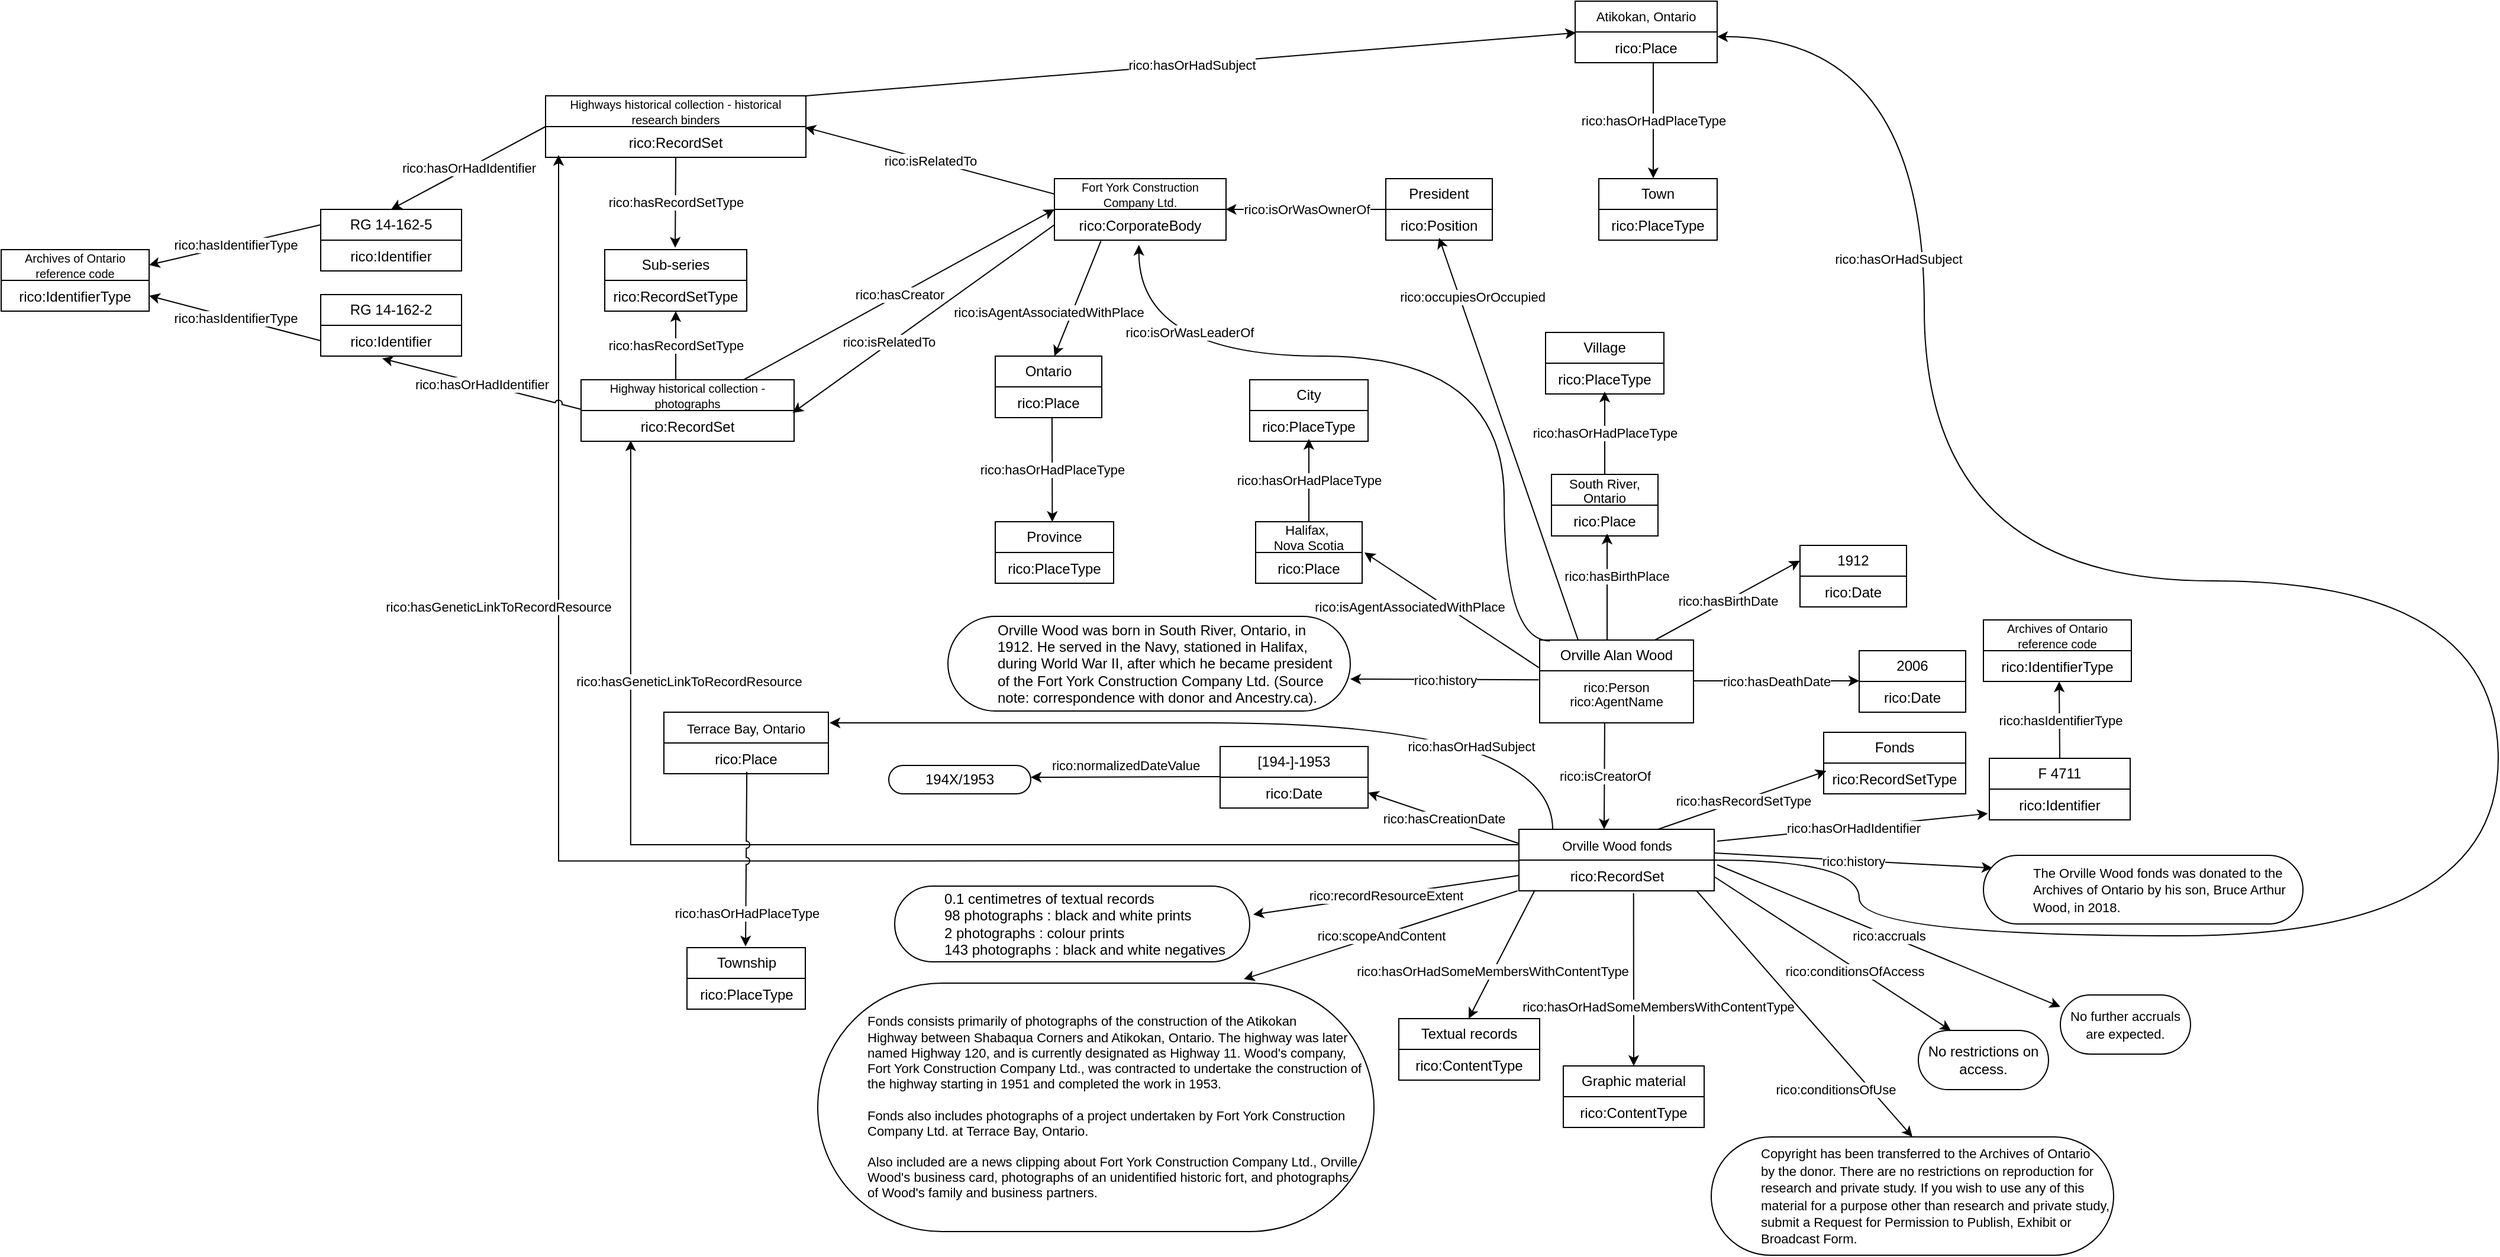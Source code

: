 <mxfile version="24.2.8" type="device">
  <diagram name="Page-1" id="ekLhOst7XUkdZU_Myle8">
    <mxGraphModel dx="2494" dy="1538" grid="1" gridSize="10" guides="1" tooltips="1" connect="1" arrows="1" fold="1" page="1" pageScale="1" pageWidth="850" pageHeight="1100" background="#FFFFFF" math="0" shadow="0">
      <root>
        <mxCell id="0" />
        <mxCell id="1" parent="0" />
        <mxCell id="3LwroSje2Ng83wTQE8dh-1" value="Orville Alan Wood" style="swimlane;fontStyle=0;childLayout=stackLayout;horizontal=1;startSize=26;fillColor=none;horizontalStack=0;resizeParent=1;resizeParentMax=0;resizeLast=0;collapsible=1;marginBottom=0;whiteSpace=wrap;html=1;" parent="1" vertex="1">
          <mxGeometry x="190" y="310" width="130" height="70" as="geometry" />
        </mxCell>
        <mxCell id="3LwroSje2Ng83wTQE8dh-2" value="&lt;font style=&quot;font-size: 11px;&quot;&gt;rico:Person&lt;/font&gt;&lt;div style=&quot;font-size: 11px; line-height: 100%;&quot;&gt;&lt;font style=&quot;font-size: 11px;&quot;&gt;rico:AgentName&lt;/font&gt;&lt;/div&gt;" style="text;strokeColor=none;fillColor=none;align=center;verticalAlign=top;spacingLeft=4;spacingRight=4;overflow=hidden;rotatable=0;points=[[0,0.5],[1,0.5]];portConstraint=eastwest;whiteSpace=wrap;html=1;" parent="3LwroSje2Ng83wTQE8dh-1" vertex="1">
          <mxGeometry y="26" width="130" height="44" as="geometry" />
        </mxCell>
        <mxCell id="8qowTDT7rcuFTGcXUesK-1" value="1912" style="swimlane;fontStyle=0;childLayout=stackLayout;horizontal=1;startSize=26;fillColor=none;horizontalStack=0;resizeParent=1;resizeParentMax=0;resizeLast=0;collapsible=1;marginBottom=0;whiteSpace=wrap;html=1;" parent="1" vertex="1">
          <mxGeometry x="410" y="230" width="90" height="52" as="geometry" />
        </mxCell>
        <mxCell id="8qowTDT7rcuFTGcXUesK-2" value="rico:Date" style="text;strokeColor=none;fillColor=none;align=center;verticalAlign=top;spacingLeft=4;spacingRight=4;overflow=hidden;rotatable=0;points=[[0,0.5],[1,0.5]];portConstraint=eastwest;whiteSpace=wrap;html=1;" parent="8qowTDT7rcuFTGcXUesK-1" vertex="1">
          <mxGeometry y="26" width="90" height="26" as="geometry" />
        </mxCell>
        <mxCell id="8qowTDT7rcuFTGcXUesK-3" value="" style="endArrow=classic;html=1;rounded=0;exitX=0.75;exitY=0;exitDx=0;exitDy=0;entryX=0;entryY=0.25;entryDx=0;entryDy=0;" parent="1" source="3LwroSje2Ng83wTQE8dh-1" target="8qowTDT7rcuFTGcXUesK-1" edge="1">
          <mxGeometry relative="1" as="geometry">
            <mxPoint x="270" y="280.0" as="sourcePoint" />
            <mxPoint x="400" y="280" as="targetPoint" />
          </mxGeometry>
        </mxCell>
        <mxCell id="8qowTDT7rcuFTGcXUesK-4" value="rico:hasBirthDate" style="edgeLabel;resizable=0;html=1;;align=center;verticalAlign=middle;" parent="8qowTDT7rcuFTGcXUesK-3" connectable="0" vertex="1">
          <mxGeometry relative="1" as="geometry" />
        </mxCell>
        <mxCell id="8qowTDT7rcuFTGcXUesK-8" value="2006" style="swimlane;fontStyle=0;childLayout=stackLayout;horizontal=1;startSize=26;fillColor=none;horizontalStack=0;resizeParent=1;resizeParentMax=0;resizeLast=0;collapsible=1;marginBottom=0;whiteSpace=wrap;html=1;" parent="1" vertex="1">
          <mxGeometry x="460" y="319" width="90" height="52" as="geometry" />
        </mxCell>
        <mxCell id="8qowTDT7rcuFTGcXUesK-9" value="rico:Date" style="text;strokeColor=none;fillColor=none;align=center;verticalAlign=top;spacingLeft=4;spacingRight=4;overflow=hidden;rotatable=0;points=[[0,0.5],[1,0.5]];portConstraint=eastwest;whiteSpace=wrap;html=1;" parent="8qowTDT7rcuFTGcXUesK-8" vertex="1">
          <mxGeometry y="26" width="90" height="26" as="geometry" />
        </mxCell>
        <mxCell id="8qowTDT7rcuFTGcXUesK-10" value="" style="endArrow=classic;html=1;rounded=0;" parent="1" edge="1">
          <mxGeometry relative="1" as="geometry">
            <mxPoint x="320" y="344.5" as="sourcePoint" />
            <mxPoint x="460" y="344.5" as="targetPoint" />
          </mxGeometry>
        </mxCell>
        <mxCell id="8qowTDT7rcuFTGcXUesK-11" value="rico:hasDeathDate" style="edgeLabel;resizable=0;html=1;;align=center;verticalAlign=middle;" parent="8qowTDT7rcuFTGcXUesK-10" connectable="0" vertex="1">
          <mxGeometry relative="1" as="geometry" />
        </mxCell>
        <mxCell id="8qowTDT7rcuFTGcXUesK-15" value="" style="endArrow=classic;html=1;rounded=0;" parent="1" edge="1">
          <mxGeometry relative="1" as="geometry">
            <mxPoint x="247" y="310" as="sourcePoint" />
            <mxPoint x="247" y="220" as="targetPoint" />
          </mxGeometry>
        </mxCell>
        <mxCell id="8qowTDT7rcuFTGcXUesK-16" value="rico:hasBirthPlace" style="edgeLabel;resizable=0;html=1;;align=center;verticalAlign=middle;" parent="8qowTDT7rcuFTGcXUesK-15" connectable="0" vertex="1">
          <mxGeometry relative="1" as="geometry">
            <mxPoint x="8" y="-9" as="offset" />
          </mxGeometry>
        </mxCell>
        <mxCell id="8qowTDT7rcuFTGcXUesK-17" value="&lt;p style=&quot;line-height: 100%;&quot;&gt;&lt;font style=&quot;font-size: 11px;&quot;&gt;South River, Ontario&lt;/font&gt;&lt;/p&gt;" style="swimlane;fontStyle=0;childLayout=stackLayout;horizontal=1;startSize=26;fillColor=none;horizontalStack=0;resizeParent=1;resizeParentMax=0;resizeLast=0;collapsible=1;marginBottom=0;whiteSpace=wrap;html=1;" parent="1" vertex="1">
          <mxGeometry x="200" y="170" width="90" height="52" as="geometry" />
        </mxCell>
        <mxCell id="8qowTDT7rcuFTGcXUesK-18" value="rico:Place" style="text;strokeColor=none;fillColor=none;align=center;verticalAlign=top;spacingLeft=4;spacingRight=4;overflow=hidden;rotatable=0;points=[[0,0.5],[1,0.5]];portConstraint=eastwest;whiteSpace=wrap;html=1;" parent="8qowTDT7rcuFTGcXUesK-17" vertex="1">
          <mxGeometry y="26" width="90" height="26" as="geometry" />
        </mxCell>
        <mxCell id="8qowTDT7rcuFTGcXUesK-19" value="" style="endArrow=classic;html=1;rounded=0;exitX=0.5;exitY=0;exitDx=0;exitDy=0;" parent="1" source="8qowTDT7rcuFTGcXUesK-17" edge="1">
          <mxGeometry relative="1" as="geometry">
            <mxPoint x="140" y="130" as="sourcePoint" />
            <mxPoint x="245" y="100" as="targetPoint" />
          </mxGeometry>
        </mxCell>
        <mxCell id="8qowTDT7rcuFTGcXUesK-20" value="rico:hasOrHadPlaceType" style="edgeLabel;resizable=0;html=1;;align=center;verticalAlign=middle;" parent="8qowTDT7rcuFTGcXUesK-19" connectable="0" vertex="1">
          <mxGeometry relative="1" as="geometry" />
        </mxCell>
        <mxCell id="8qowTDT7rcuFTGcXUesK-21" value="Village" style="swimlane;fontStyle=0;childLayout=stackLayout;horizontal=1;startSize=26;fillColor=none;horizontalStack=0;resizeParent=1;resizeParentMax=0;resizeLast=0;collapsible=1;marginBottom=0;whiteSpace=wrap;html=1;" parent="1" vertex="1">
          <mxGeometry x="195" y="50" width="100" height="52" as="geometry">
            <mxRectangle x="981" y="570" width="50" height="40" as="alternateBounds" />
          </mxGeometry>
        </mxCell>
        <mxCell id="8qowTDT7rcuFTGcXUesK-22" value="rico:PlaceType&lt;div&gt;&lt;br&gt;&lt;/div&gt;" style="text;strokeColor=none;fillColor=none;align=center;verticalAlign=top;spacingLeft=4;spacingRight=4;overflow=hidden;rotatable=0;points=[[0,0.5],[1,0.5]];portConstraint=eastwest;whiteSpace=wrap;html=1;" parent="8qowTDT7rcuFTGcXUesK-21" vertex="1">
          <mxGeometry y="26" width="100" height="26" as="geometry" />
        </mxCell>
        <mxCell id="8qowTDT7rcuFTGcXUesK-23" value="" style="endArrow=classic;html=1;rounded=0;exitX=0.469;exitY=1.045;exitDx=0;exitDy=0;exitPerimeter=0;" parent="1" edge="1">
          <mxGeometry relative="1" as="geometry">
            <mxPoint x="244.97" y="380" as="sourcePoint" />
            <mxPoint x="244.5" y="470" as="targetPoint" />
          </mxGeometry>
        </mxCell>
        <mxCell id="8qowTDT7rcuFTGcXUesK-24" value="rico:isCreatorOf" style="edgeLabel;resizable=0;html=1;;align=center;verticalAlign=middle;" parent="8qowTDT7rcuFTGcXUesK-23" connectable="0" vertex="1">
          <mxGeometry relative="1" as="geometry" />
        </mxCell>
        <mxCell id="8qowTDT7rcuFTGcXUesK-25" value="&lt;p style=&quot;line-height: 100%;&quot;&gt;&lt;font style=&quot;font-size: 11px;&quot;&gt;Orville Wood fonds&lt;/font&gt;&lt;/p&gt;" style="swimlane;fontStyle=0;childLayout=stackLayout;horizontal=1;startSize=26;fillColor=none;horizontalStack=0;resizeParent=1;resizeParentMax=0;resizeLast=0;collapsible=1;marginBottom=0;whiteSpace=wrap;html=1;" parent="1" vertex="1">
          <mxGeometry x="172.5" y="470" width="165" height="52" as="geometry" />
        </mxCell>
        <mxCell id="8qowTDT7rcuFTGcXUesK-26" value="rico:RecordSet" style="text;strokeColor=none;fillColor=none;align=center;verticalAlign=top;spacingLeft=4;spacingRight=4;overflow=hidden;rotatable=0;points=[[0,0.5],[1,0.5]];portConstraint=eastwest;whiteSpace=wrap;html=1;" parent="8qowTDT7rcuFTGcXUesK-25" vertex="1">
          <mxGeometry y="26" width="165" height="26" as="geometry" />
        </mxCell>
        <mxCell id="8qowTDT7rcuFTGcXUesK-27" value="" style="endArrow=classic;html=1;rounded=0;exitX=-0.006;exitY=0.174;exitDx=0;exitDy=0;exitPerimeter=0;" parent="1" source="3LwroSje2Ng83wTQE8dh-2" edge="1">
          <mxGeometry relative="1" as="geometry">
            <mxPoint x="120" y="310" as="sourcePoint" />
            <mxPoint x="30" y="343" as="targetPoint" />
          </mxGeometry>
        </mxCell>
        <mxCell id="8qowTDT7rcuFTGcXUesK-28" value="rico:history" style="edgeLabel;resizable=0;html=1;;align=center;verticalAlign=middle;" parent="8qowTDT7rcuFTGcXUesK-27" connectable="0" vertex="1">
          <mxGeometry relative="1" as="geometry" />
        </mxCell>
        <mxCell id="8qowTDT7rcuFTGcXUesK-29" value="&lt;blockquote style=&quot;margin: 0px 0px 0px 40px; border: none; padding: 0px;&quot;&gt;Orville Wood was born in South River, Ontario, in&amp;nbsp;&lt;/blockquote&gt;&lt;blockquote style=&quot;margin: 0px 0px 0px 40px; border: none; padding: 0px;&quot;&gt;1912. He served in the Navy, stationed in Halifax, during World War II, after which he became president&amp;nbsp;&lt;/blockquote&gt;&lt;blockquote style=&quot;margin: 0px 0px 0px 40px; border: none; padding: 0px;&quot;&gt;of the Fort York Construction Company Ltd. (&lt;span style=&quot;text-align: center; background-color: initial;&quot;&gt;Source note: c&lt;/span&gt;&lt;span style=&quot;text-align: center; background-color: initial;&quot;&gt;orrespondence with donor and Ancestry.ca).&lt;/span&gt;&lt;/blockquote&gt;" style="html=1;whiteSpace=wrap;rounded=1;arcSize=50;align=left;" parent="1" vertex="1">
          <mxGeometry x="-310" y="290" width="340" height="80" as="geometry" />
        </mxCell>
        <mxCell id="8iNWTTVriAF58_KymOXL-6" value="&lt;font style=&quot;font-size: 11px;&quot;&gt;Halifax,&amp;nbsp;&lt;/font&gt;&lt;div style=&quot;font-size: 11px;&quot;&gt;&lt;font style=&quot;font-size: 11px;&quot;&gt;Nova Scotia&lt;/font&gt;&lt;/div&gt;" style="swimlane;fontStyle=0;childLayout=stackLayout;horizontal=1;startSize=26;fillColor=none;horizontalStack=0;resizeParent=1;resizeParentMax=0;resizeLast=0;collapsible=1;marginBottom=0;whiteSpace=wrap;html=1;" parent="1" vertex="1">
          <mxGeometry x="-50" y="210" width="90" height="52" as="geometry" />
        </mxCell>
        <mxCell id="8iNWTTVriAF58_KymOXL-7" value="rico:Place" style="text;strokeColor=none;fillColor=none;align=center;verticalAlign=top;spacingLeft=4;spacingRight=4;overflow=hidden;rotatable=0;points=[[0,0.5],[1,0.5]];portConstraint=eastwest;whiteSpace=wrap;html=1;" parent="8iNWTTVriAF58_KymOXL-6" vertex="1">
          <mxGeometry y="26" width="90" height="26" as="geometry" />
        </mxCell>
        <mxCell id="8iNWTTVriAF58_KymOXL-8" value="City" style="swimlane;fontStyle=0;childLayout=stackLayout;horizontal=1;startSize=26;fillColor=none;horizontalStack=0;resizeParent=1;resizeParentMax=0;resizeLast=0;collapsible=1;marginBottom=0;whiteSpace=wrap;html=1;" parent="1" vertex="1">
          <mxGeometry x="-55" y="90" width="100" height="52" as="geometry">
            <mxRectangle x="981" y="570" width="50" height="40" as="alternateBounds" />
          </mxGeometry>
        </mxCell>
        <mxCell id="8iNWTTVriAF58_KymOXL-9" value="rico:PlaceType&lt;div&gt;&lt;br&gt;&lt;/div&gt;" style="text;strokeColor=none;fillColor=none;align=center;verticalAlign=top;spacingLeft=4;spacingRight=4;overflow=hidden;rotatable=0;points=[[0,0.5],[1,0.5]];portConstraint=eastwest;whiteSpace=wrap;html=1;" parent="8iNWTTVriAF58_KymOXL-8" vertex="1">
          <mxGeometry y="26" width="100" height="26" as="geometry" />
        </mxCell>
        <mxCell id="8iNWTTVriAF58_KymOXL-10" value="" style="endArrow=classic;html=1;rounded=0;exitX=0.5;exitY=0;exitDx=0;exitDy=0;" parent="1" source="8iNWTTVriAF58_KymOXL-6" edge="1">
          <mxGeometry relative="1" as="geometry">
            <mxPoint x="24.5" y="172" as="sourcePoint" />
            <mxPoint x="-5" y="140" as="targetPoint" />
          </mxGeometry>
        </mxCell>
        <mxCell id="8iNWTTVriAF58_KymOXL-11" value="rico:hasOrHadPlaceType" style="edgeLabel;resizable=0;html=1;;align=center;verticalAlign=middle;" parent="8iNWTTVriAF58_KymOXL-10" connectable="0" vertex="1">
          <mxGeometry relative="1" as="geometry" />
        </mxCell>
        <mxCell id="8iNWTTVriAF58_KymOXL-12" value="" style="endArrow=classic;html=1;rounded=0;exitX=0.25;exitY=0;exitDx=0;exitDy=0;" parent="1" source="3LwroSje2Ng83wTQE8dh-1" edge="1">
          <mxGeometry relative="1" as="geometry">
            <mxPoint x="130" y="102" as="sourcePoint" />
            <mxPoint x="105" y="-30" as="targetPoint" />
          </mxGeometry>
        </mxCell>
        <mxCell id="8iNWTTVriAF58_KymOXL-13" value="rico:occupiesOrOccupied" style="edgeLabel;resizable=0;html=1;;align=center;verticalAlign=middle;" parent="8iNWTTVriAF58_KymOXL-12" connectable="0" vertex="1">
          <mxGeometry relative="1" as="geometry">
            <mxPoint x="-31" y="-120" as="offset" />
          </mxGeometry>
        </mxCell>
        <mxCell id="8iNWTTVriAF58_KymOXL-14" value="President" style="swimlane;fontStyle=0;childLayout=stackLayout;horizontal=1;startSize=26;fillColor=none;horizontalStack=0;resizeParent=1;resizeParentMax=0;resizeLast=0;collapsible=1;marginBottom=0;whiteSpace=wrap;html=1;" parent="1" vertex="1">
          <mxGeometry x="60" y="-80" width="90" height="52" as="geometry" />
        </mxCell>
        <mxCell id="8iNWTTVriAF58_KymOXL-15" value="rico:Position" style="text;strokeColor=none;fillColor=none;align=center;verticalAlign=top;spacingLeft=4;spacingRight=4;overflow=hidden;rotatable=0;points=[[0,0.5],[1,0.5]];portConstraint=eastwest;whiteSpace=wrap;html=1;" parent="8iNWTTVriAF58_KymOXL-14" vertex="1">
          <mxGeometry y="26" width="90" height="26" as="geometry" />
        </mxCell>
        <mxCell id="8iNWTTVriAF58_KymOXL-16" value="&lt;p style=&quot;line-height: 100%;&quot;&gt;&lt;font style=&quot;font-size: 10px;&quot;&gt;Fort York Construction Company Ltd.&lt;/font&gt;&lt;/p&gt;" style="swimlane;fontStyle=0;childLayout=stackLayout;horizontal=1;startSize=26;fillColor=none;horizontalStack=0;resizeParent=1;resizeParentMax=0;resizeLast=0;collapsible=1;marginBottom=0;whiteSpace=wrap;html=1;" parent="1" vertex="1">
          <mxGeometry x="-220" y="-80" width="145" height="52" as="geometry" />
        </mxCell>
        <mxCell id="8iNWTTVriAF58_KymOXL-17" value="rico:CorporateBody" style="text;strokeColor=none;fillColor=none;align=center;verticalAlign=top;spacingLeft=4;spacingRight=4;overflow=hidden;rotatable=0;points=[[0,0.5],[1,0.5]];portConstraint=eastwest;whiteSpace=wrap;html=1;" parent="8iNWTTVriAF58_KymOXL-16" vertex="1">
          <mxGeometry y="26" width="145" height="26" as="geometry" />
        </mxCell>
        <mxCell id="8iNWTTVriAF58_KymOXL-18" value="" style="endArrow=classic;html=1;rounded=0;exitX=0;exitY=0.5;exitDx=0;exitDy=0;entryX=0.998;entryY=0;entryDx=0;entryDy=0;entryPerimeter=0;" parent="1" source="8iNWTTVriAF58_KymOXL-14" target="8iNWTTVriAF58_KymOXL-17" edge="1">
          <mxGeometry relative="1" as="geometry">
            <mxPoint x="50" y="-55" as="sourcePoint" />
            <mxPoint x="-70" y="-54" as="targetPoint" />
          </mxGeometry>
        </mxCell>
        <mxCell id="8iNWTTVriAF58_KymOXL-19" value="rico:isOrWasOwnerOf" style="edgeLabel;resizable=0;html=1;;align=center;verticalAlign=middle;" parent="8iNWTTVriAF58_KymOXL-18" connectable="0" vertex="1">
          <mxGeometry relative="1" as="geometry">
            <mxPoint as="offset" />
          </mxGeometry>
        </mxCell>
        <mxCell id="8iNWTTVriAF58_KymOXL-20" value="" style="endArrow=classic;html=1;rounded=0;exitX=0.067;exitY=0.01;exitDx=0;exitDy=0;exitPerimeter=0;edgeStyle=orthogonalEdgeStyle;curved=1;entryX=0.492;entryY=1.154;entryDx=0;entryDy=0;entryPerimeter=0;" parent="1" source="3LwroSje2Ng83wTQE8dh-1" target="8iNWTTVriAF58_KymOXL-17" edge="1">
          <mxGeometry relative="1" as="geometry">
            <mxPoint x="-100" y="40" as="sourcePoint" />
            <mxPoint x="-30" y="-30" as="targetPoint" />
            <Array as="points">
              <mxPoint x="160" y="311" />
              <mxPoint x="160" y="70" />
              <mxPoint x="-149" y="70" />
            </Array>
          </mxGeometry>
        </mxCell>
        <mxCell id="8iNWTTVriAF58_KymOXL-21" value="rico:isOrWasLeaderOf" style="edgeLabel;resizable=0;html=1;;align=center;verticalAlign=middle;" parent="8iNWTTVriAF58_KymOXL-20" connectable="0" vertex="1">
          <mxGeometry relative="1" as="geometry">
            <mxPoint x="-205" y="-20" as="offset" />
          </mxGeometry>
        </mxCell>
        <mxCell id="8iNWTTVriAF58_KymOXL-22" value="" style="endArrow=classic;html=1;rounded=0;entryX=0.019;entryY=0.256;entryDx=0;entryDy=0;entryPerimeter=0;" parent="1" target="8iNWTTVriAF58_KymOXL-25" edge="1">
          <mxGeometry relative="1" as="geometry">
            <mxPoint x="290" y="470" as="sourcePoint" />
            <mxPoint x="390" y="430" as="targetPoint" />
          </mxGeometry>
        </mxCell>
        <mxCell id="8iNWTTVriAF58_KymOXL-23" value="rico:hasRecordSetType" style="edgeLabel;resizable=0;html=1;;align=center;verticalAlign=middle;" parent="8iNWTTVriAF58_KymOXL-22" connectable="0" vertex="1">
          <mxGeometry relative="1" as="geometry" />
        </mxCell>
        <mxCell id="8iNWTTVriAF58_KymOXL-24" value="Fonds" style="swimlane;fontStyle=0;childLayout=stackLayout;horizontal=1;startSize=26;fillColor=none;horizontalStack=0;resizeParent=1;resizeParentMax=0;resizeLast=0;collapsible=1;marginBottom=0;whiteSpace=wrap;html=1;" parent="1" vertex="1">
          <mxGeometry x="430" y="388" width="120" height="52" as="geometry">
            <mxRectangle x="981" y="570" width="50" height="40" as="alternateBounds" />
          </mxGeometry>
        </mxCell>
        <mxCell id="8iNWTTVriAF58_KymOXL-25" value="rico:RecordSetType&lt;div&gt;&lt;br&gt;&lt;/div&gt;" style="text;strokeColor=none;fillColor=none;align=center;verticalAlign=top;spacingLeft=4;spacingRight=4;overflow=hidden;rotatable=0;points=[[0,0.5],[1,0.5]];portConstraint=eastwest;whiteSpace=wrap;html=1;" parent="8iNWTTVriAF58_KymOXL-24" vertex="1">
          <mxGeometry y="26" width="120" height="26" as="geometry" />
        </mxCell>
        <mxCell id="8iNWTTVriAF58_KymOXL-26" value="" style="endArrow=classic;html=1;rounded=0;entryX=1;entryY=0.5;entryDx=0;entryDy=0;" parent="1" target="8iNWTTVriAF58_KymOXL-29" edge="1">
          <mxGeometry relative="1" as="geometry">
            <mxPoint x="172.5" y="482" as="sourcePoint" />
            <mxPoint x="50" y="440" as="targetPoint" />
          </mxGeometry>
        </mxCell>
        <mxCell id="8iNWTTVriAF58_KymOXL-27" value="rico:hasCreationDate" style="edgeLabel;resizable=0;html=1;;align=center;verticalAlign=middle;" parent="8iNWTTVriAF58_KymOXL-26" connectable="0" vertex="1">
          <mxGeometry relative="1" as="geometry" />
        </mxCell>
        <mxCell id="8iNWTTVriAF58_KymOXL-28" value="&lt;p style=&quot;line-height: 110%;&quot;&gt;&lt;font style=&quot;font-size: 12px;&quot;&gt;[194-]-1953&lt;/font&gt;&lt;/p&gt;" style="swimlane;fontStyle=0;childLayout=stackLayout;horizontal=1;startSize=26;fillColor=none;horizontalStack=0;resizeParent=1;resizeParentMax=0;resizeLast=0;collapsible=1;marginBottom=0;whiteSpace=wrap;html=1;" parent="1" vertex="1">
          <mxGeometry x="-80" y="400" width="125" height="52" as="geometry" />
        </mxCell>
        <mxCell id="8iNWTTVriAF58_KymOXL-138" value="" style="endArrow=classic;html=1;rounded=0;edgeStyle=orthogonalEdgeStyle;curved=1;" parent="8iNWTTVriAF58_KymOXL-28" edge="1">
          <mxGeometry relative="1" as="geometry">
            <mxPoint x="281" y="70" as="sourcePoint" />
            <mxPoint x="-330" y="-20" as="targetPoint" />
            <Array as="points">
              <mxPoint x="281" y="-20" />
              <mxPoint x="-300" y="-20" />
            </Array>
          </mxGeometry>
        </mxCell>
        <mxCell id="8iNWTTVriAF58_KymOXL-139" value="rico:hasOrHadSubject" style="edgeLabel;resizable=0;html=1;;align=center;verticalAlign=middle;" parent="8iNWTTVriAF58_KymOXL-138" connectable="0" vertex="1">
          <mxGeometry relative="1" as="geometry">
            <mxPoint x="191" y="20" as="offset" />
          </mxGeometry>
        </mxCell>
        <mxCell id="8iNWTTVriAF58_KymOXL-29" value="rico:Date" style="text;strokeColor=none;fillColor=none;align=center;verticalAlign=top;spacingLeft=4;spacingRight=4;overflow=hidden;rotatable=0;points=[[0,0.5],[1,0.5]];portConstraint=eastwest;whiteSpace=wrap;html=1;" parent="8iNWTTVriAF58_KymOXL-28" vertex="1">
          <mxGeometry y="26" width="125" height="26" as="geometry" />
        </mxCell>
        <mxCell id="8iNWTTVriAF58_KymOXL-30" value="" style="endArrow=classic;html=1;rounded=0;exitX=0.5;exitY=0;exitDx=0;exitDy=0;" parent="1" edge="1">
          <mxGeometry relative="1" as="geometry">
            <mxPoint x="-80" y="425.5" as="sourcePoint" />
            <mxPoint x="-240" y="426" as="targetPoint" />
          </mxGeometry>
        </mxCell>
        <mxCell id="8iNWTTVriAF58_KymOXL-31" value="rico:normalizedDateValue" style="edgeLabel;resizable=0;html=1;;align=center;verticalAlign=middle;" parent="8iNWTTVriAF58_KymOXL-30" connectable="0" vertex="1">
          <mxGeometry relative="1" as="geometry">
            <mxPoint y="-10" as="offset" />
          </mxGeometry>
        </mxCell>
        <mxCell id="8iNWTTVriAF58_KymOXL-32" value="194X/1953" style="html=1;whiteSpace=wrap;rounded=1;arcSize=50;" parent="1" vertex="1">
          <mxGeometry x="-360" y="416" width="120" height="24" as="geometry" />
        </mxCell>
        <mxCell id="8iNWTTVriAF58_KymOXL-33" value="" style="endArrow=classic;html=1;rounded=0;exitX=0;exitY=0.5;exitDx=0;exitDy=0;entryX=1.01;entryY=0.375;entryDx=0;entryDy=0;entryPerimeter=0;" parent="1" source="8qowTDT7rcuFTGcXUesK-26" target="8iNWTTVriAF58_KymOXL-35" edge="1">
          <mxGeometry relative="1" as="geometry">
            <mxPoint x="-190" y="540" as="sourcePoint" />
            <mxPoint x="-50" y="510" as="targetPoint" />
          </mxGeometry>
        </mxCell>
        <mxCell id="8iNWTTVriAF58_KymOXL-34" value="rico:recordResourceExtent" style="edgeLabel;resizable=0;html=1;;align=center;verticalAlign=middle;" parent="8iNWTTVriAF58_KymOXL-33" connectable="0" vertex="1">
          <mxGeometry relative="1" as="geometry" />
        </mxCell>
        <mxCell id="8iNWTTVriAF58_KymOXL-35" value="&lt;blockquote style=&quot;margin: 0 0 0 40px; border: none; padding: 0px;&quot;&gt;&lt;div style=&quot;&quot;&gt;0.1 centimetres of textual records&lt;/div&gt;&lt;div style=&quot;&quot;&gt;98 photographs : black and white prints&lt;/div&gt;&lt;div style=&quot;&quot;&gt;2 photographs : colour prints&lt;/div&gt;&lt;div style=&quot;&quot;&gt;143 photographs : black and white negatives&lt;/div&gt;&lt;/blockquote&gt;" style="html=1;whiteSpace=wrap;rounded=1;arcSize=50;align=left;" parent="1" vertex="1">
          <mxGeometry x="-355" y="518" width="300" height="64" as="geometry" />
        </mxCell>
        <mxCell id="8iNWTTVriAF58_KymOXL-39" value="" style="endArrow=classic;html=1;rounded=0;exitX=-0.007;exitY=1;exitDx=0;exitDy=0;exitPerimeter=0;entryX=0.766;entryY=-0.016;entryDx=0;entryDy=0;entryPerimeter=0;" parent="1" source="8qowTDT7rcuFTGcXUesK-26" target="8iNWTTVriAF58_KymOXL-41" edge="1">
          <mxGeometry relative="1" as="geometry">
            <mxPoint y="620" as="sourcePoint" />
            <mxPoint x="-50" y="590" as="targetPoint" />
          </mxGeometry>
        </mxCell>
        <mxCell id="8iNWTTVriAF58_KymOXL-40" value="rico:scopeAndContent" style="edgeLabel;resizable=0;html=1;;align=center;verticalAlign=middle;" parent="8iNWTTVriAF58_KymOXL-39" connectable="0" vertex="1">
          <mxGeometry relative="1" as="geometry" />
        </mxCell>
        <mxCell id="8iNWTTVriAF58_KymOXL-41" value="&lt;blockquote style=&quot;margin: 0 0 0 40px; border: none; padding: 0px;&quot;&gt;&lt;div style=&quot;font-size: 11px;&quot;&gt;&lt;font style=&quot;font-size: 11px;&quot;&gt;Fonds consists primarily of photographs of the construction of the Atikokan&amp;nbsp;&lt;/font&gt;&lt;/div&gt;&lt;div style=&quot;font-size: 11px;&quot;&gt;&lt;font style=&quot;font-size: 11px;&quot;&gt;Highway between Shabaqua Corners and Atikokan, Ontario. The highway was later named Highway 120, and is currently designated as Highway 11. Wood&#39;s company,&amp;nbsp;&lt;/font&gt;&lt;/div&gt;&lt;div style=&quot;font-size: 11px;&quot;&gt;&lt;font style=&quot;font-size: 11px;&quot;&gt;Fort York Construction Company Ltd., was contracted to undertake the construction of the highway starting in 1951 and completed the work in 1953.&lt;/font&gt;&lt;/div&gt;&lt;div style=&quot;font-size: 11px;&quot;&gt;&lt;font style=&quot;font-size: 11px;&quot;&gt;&lt;br&gt;&lt;/font&gt;&lt;/div&gt;&lt;div style=&quot;font-size: 11px;&quot;&gt;&lt;font style=&quot;font-size: 11px;&quot;&gt;Fonds also includes photographs of a project undertaken by Fort York Construction Company Ltd. at Terrace Bay, Ontario.&lt;/font&gt;&lt;/div&gt;&lt;div style=&quot;font-size: 11px;&quot;&gt;&lt;font style=&quot;font-size: 11px;&quot;&gt;&lt;br&gt;&lt;/font&gt;&lt;/div&gt;&lt;div style=&quot;font-size: 11px;&quot;&gt;&lt;font style=&quot;font-size: 11px;&quot;&gt;Also included are a news clipping about Fort York Construction Company Ltd., Orville Wood&#39;s business card, photographs of an unidentified historic fort, and photographs&amp;nbsp;&lt;/font&gt;&lt;/div&gt;&lt;div style=&quot;font-size: 11px;&quot;&gt;&lt;font style=&quot;font-size: 11px;&quot;&gt;of Wood&#39;s family and business partners.&lt;/font&gt;&lt;/div&gt;&lt;/blockquote&gt;" style="html=1;whiteSpace=wrap;rounded=1;arcSize=50;align=left;" parent="1" vertex="1">
          <mxGeometry x="-420" y="600" width="470" height="210" as="geometry" />
        </mxCell>
        <mxCell id="8iNWTTVriAF58_KymOXL-46" value="" style="endArrow=classic;html=1;rounded=0;exitX=0.082;exitY=0.974;exitDx=0;exitDy=0;exitPerimeter=0;" parent="1" source="8qowTDT7rcuFTGcXUesK-26" edge="1">
          <mxGeometry relative="1" as="geometry">
            <mxPoint x="120" y="630" as="sourcePoint" />
            <mxPoint x="130" y="630" as="targetPoint" />
          </mxGeometry>
        </mxCell>
        <mxCell id="8iNWTTVriAF58_KymOXL-47" value="rico:hasOrHadSomeMembersWithContentType" style="edgeLabel;resizable=0;html=1;;align=center;verticalAlign=middle;" parent="8iNWTTVriAF58_KymOXL-46" connectable="0" vertex="1">
          <mxGeometry relative="1" as="geometry">
            <mxPoint x="-8" y="14" as="offset" />
          </mxGeometry>
        </mxCell>
        <mxCell id="8iNWTTVriAF58_KymOXL-48" value="Textual records" style="swimlane;fontStyle=0;childLayout=stackLayout;horizontal=1;startSize=26;fillColor=none;horizontalStack=0;resizeParent=1;resizeParentMax=0;resizeLast=0;collapsible=1;marginBottom=0;whiteSpace=wrap;html=1;" parent="1" vertex="1">
          <mxGeometry x="71" y="630" width="119" height="52" as="geometry">
            <mxRectangle x="981" y="570" width="50" height="40" as="alternateBounds" />
          </mxGeometry>
        </mxCell>
        <mxCell id="8iNWTTVriAF58_KymOXL-49" value="rico:ContentType&lt;div&gt;&lt;br&gt;&lt;/div&gt;" style="text;strokeColor=none;fillColor=none;align=center;verticalAlign=top;spacingLeft=4;spacingRight=4;overflow=hidden;rotatable=0;points=[[0,0.5],[1,0.5]];portConstraint=eastwest;whiteSpace=wrap;html=1;" parent="8iNWTTVriAF58_KymOXL-48" vertex="1">
          <mxGeometry y="26" width="119" height="26" as="geometry" />
        </mxCell>
        <mxCell id="8iNWTTVriAF58_KymOXL-50" value="Graphic material" style="swimlane;fontStyle=0;childLayout=stackLayout;horizontal=1;startSize=26;fillColor=none;horizontalStack=0;resizeParent=1;resizeParentMax=0;resizeLast=0;collapsible=1;marginBottom=0;whiteSpace=wrap;html=1;" parent="1" vertex="1">
          <mxGeometry x="210" y="670" width="119" height="52" as="geometry">
            <mxRectangle x="981" y="570" width="50" height="40" as="alternateBounds" />
          </mxGeometry>
        </mxCell>
        <mxCell id="8iNWTTVriAF58_KymOXL-51" value="rico:ContentType&lt;div&gt;&lt;br&gt;&lt;/div&gt;" style="text;strokeColor=none;fillColor=none;align=center;verticalAlign=top;spacingLeft=4;spacingRight=4;overflow=hidden;rotatable=0;points=[[0,0.5],[1,0.5]];portConstraint=eastwest;whiteSpace=wrap;html=1;" parent="8iNWTTVriAF58_KymOXL-50" vertex="1">
          <mxGeometry y="26" width="119" height="26" as="geometry" />
        </mxCell>
        <mxCell id="8iNWTTVriAF58_KymOXL-52" value="" style="endArrow=classic;html=1;rounded=0;exitX=0.587;exitY=1.077;exitDx=0;exitDy=0;exitPerimeter=0;entryX=0.5;entryY=0;entryDx=0;entryDy=0;" parent="1" source="8qowTDT7rcuFTGcXUesK-26" target="8iNWTTVriAF58_KymOXL-50" edge="1">
          <mxGeometry relative="1" as="geometry">
            <mxPoint x="327.5" y="550" as="sourcePoint" />
            <mxPoint x="269" y="650" as="targetPoint" />
          </mxGeometry>
        </mxCell>
        <mxCell id="8iNWTTVriAF58_KymOXL-53" value="rico:hasOrHadSomeMembersWithContentType" style="edgeLabel;resizable=0;html=1;;align=center;verticalAlign=middle;" parent="8iNWTTVriAF58_KymOXL-52" connectable="0" vertex="1">
          <mxGeometry relative="1" as="geometry">
            <mxPoint x="20" y="23" as="offset" />
          </mxGeometry>
        </mxCell>
        <mxCell id="8iNWTTVriAF58_KymOXL-54" value="" style="endArrow=classic;html=1;rounded=0;exitX=0.271;exitY=1.026;exitDx=0;exitDy=0;exitPerimeter=0;" parent="1" source="8iNWTTVriAF58_KymOXL-17" edge="1">
          <mxGeometry relative="1" as="geometry">
            <mxPoint x="-440" y="70" as="sourcePoint" />
            <mxPoint x="-220" y="70" as="targetPoint" />
          </mxGeometry>
        </mxCell>
        <mxCell id="8iNWTTVriAF58_KymOXL-55" value="rico:isAgentAssociatedWithPlace" style="edgeLabel;resizable=0;html=1;;align=center;verticalAlign=middle;" parent="8iNWTTVriAF58_KymOXL-54" connectable="0" vertex="1">
          <mxGeometry relative="1" as="geometry">
            <mxPoint x="-25" y="11" as="offset" />
          </mxGeometry>
        </mxCell>
        <mxCell id="8iNWTTVriAF58_KymOXL-56" value="Ontario" style="swimlane;fontStyle=0;childLayout=stackLayout;horizontal=1;startSize=26;fillColor=none;horizontalStack=0;resizeParent=1;resizeParentMax=0;resizeLast=0;collapsible=1;marginBottom=0;whiteSpace=wrap;html=1;" parent="1" vertex="1">
          <mxGeometry x="-270" y="70" width="90" height="52" as="geometry" />
        </mxCell>
        <mxCell id="8iNWTTVriAF58_KymOXL-57" value="rico:Place" style="text;strokeColor=none;fillColor=none;align=center;verticalAlign=top;spacingLeft=4;spacingRight=4;overflow=hidden;rotatable=0;points=[[0,0.5],[1,0.5]];portConstraint=eastwest;whiteSpace=wrap;html=1;" parent="8iNWTTVriAF58_KymOXL-56" vertex="1">
          <mxGeometry y="26" width="90" height="26" as="geometry" />
        </mxCell>
        <mxCell id="8iNWTTVriAF58_KymOXL-58" value="" style="endArrow=classic;html=1;rounded=0;exitX=0.533;exitY=1;exitDx=0;exitDy=0;exitPerimeter=0;entryX=0.482;entryY=0.003;entryDx=0;entryDy=0;entryPerimeter=0;" parent="1" source="8iNWTTVriAF58_KymOXL-57" target="8iNWTTVriAF58_KymOXL-60" edge="1">
          <mxGeometry relative="1" as="geometry">
            <mxPoint x="-380" y="102" as="sourcePoint" />
            <mxPoint x="-430" y="97" as="targetPoint" />
          </mxGeometry>
        </mxCell>
        <mxCell id="8iNWTTVriAF58_KymOXL-59" value="rico:hasOrHadPlaceType" style="edgeLabel;resizable=0;html=1;;align=center;verticalAlign=middle;" parent="8iNWTTVriAF58_KymOXL-58" connectable="0" vertex="1">
          <mxGeometry relative="1" as="geometry" />
        </mxCell>
        <mxCell id="8iNWTTVriAF58_KymOXL-60" value="Province" style="swimlane;fontStyle=0;childLayout=stackLayout;horizontal=1;startSize=26;fillColor=none;horizontalStack=0;resizeParent=1;resizeParentMax=0;resizeLast=0;collapsible=1;marginBottom=0;whiteSpace=wrap;html=1;" parent="1" vertex="1">
          <mxGeometry x="-270" y="210" width="100" height="52" as="geometry">
            <mxRectangle x="981" y="570" width="50" height="40" as="alternateBounds" />
          </mxGeometry>
        </mxCell>
        <mxCell id="8iNWTTVriAF58_KymOXL-61" value="rico:PlaceType&lt;div&gt;&lt;br&gt;&lt;/div&gt;" style="text;strokeColor=none;fillColor=none;align=center;verticalAlign=top;spacingLeft=4;spacingRight=4;overflow=hidden;rotatable=0;points=[[0,0.5],[1,0.5]];portConstraint=eastwest;whiteSpace=wrap;html=1;" parent="8iNWTTVriAF58_KymOXL-60" vertex="1">
          <mxGeometry y="26" width="100" height="26" as="geometry" />
        </mxCell>
        <mxCell id="8iNWTTVriAF58_KymOXL-62" value="" style="endArrow=classic;html=1;rounded=0;exitX=0.753;exitY=1.077;exitDx=0;exitDy=0;exitPerimeter=0;entryX=0.25;entryY=0;entryDx=0;entryDy=0;" parent="1" target="8iNWTTVriAF58_KymOXL-64" edge="1">
          <mxGeometry relative="1" as="geometry">
            <mxPoint x="337.505" y="510.002" as="sourcePoint" />
            <mxPoint x="520" y="620" as="targetPoint" />
          </mxGeometry>
        </mxCell>
        <mxCell id="8iNWTTVriAF58_KymOXL-63" value="rico:conditionsOfAccess" style="edgeLabel;resizable=0;html=1;;align=center;verticalAlign=middle;" parent="8iNWTTVriAF58_KymOXL-62" connectable="0" vertex="1">
          <mxGeometry relative="1" as="geometry">
            <mxPoint x="18" y="15" as="offset" />
          </mxGeometry>
        </mxCell>
        <mxCell id="8iNWTTVriAF58_KymOXL-64" value="No restrictions on access." style="html=1;whiteSpace=wrap;rounded=1;arcSize=50;" parent="1" vertex="1">
          <mxGeometry x="510" y="640" width="110" height="50" as="geometry" />
        </mxCell>
        <mxCell id="8iNWTTVriAF58_KymOXL-65" value="" style="endArrow=classic;html=1;rounded=0;exitX=0.91;exitY=1;exitDx=0;exitDy=0;exitPerimeter=0;entryX=0.5;entryY=0;entryDx=0;entryDy=0;" parent="1" source="8qowTDT7rcuFTGcXUesK-26" target="8iNWTTVriAF58_KymOXL-67" edge="1">
          <mxGeometry relative="1" as="geometry">
            <mxPoint x="350" y="550" as="sourcePoint" />
            <mxPoint x="550" y="660" as="targetPoint" />
          </mxGeometry>
        </mxCell>
        <mxCell id="8iNWTTVriAF58_KymOXL-66" value="rico:conditionsOfUse" style="edgeLabel;resizable=0;html=1;;align=center;verticalAlign=middle;" parent="8iNWTTVriAF58_KymOXL-65" connectable="0" vertex="1">
          <mxGeometry relative="1" as="geometry">
            <mxPoint x="26" y="64" as="offset" />
          </mxGeometry>
        </mxCell>
        <mxCell id="8iNWTTVriAF58_KymOXL-67" value="&lt;blockquote style=&quot;margin: 0 0 0 40px; border: none; padding: 0px;&quot;&gt;&lt;font style=&quot;font-size: 11px;&quot;&gt;Copyright has been transferred to the Archives of Ontario&amp;nbsp;&lt;/font&gt;&lt;/blockquote&gt;&lt;blockquote style=&quot;margin: 0 0 0 40px; border: none; padding: 0px;&quot;&gt;&lt;font style=&quot;font-size: 11px;&quot;&gt;by the donor. There are no restrictions on reproduction for research and private study. If you wish to use any of this material for a purpose other than research and private study, submit a Request for Permission to Publish, Exhibit or Broadcast Form.&lt;/font&gt;&lt;/blockquote&gt;" style="html=1;whiteSpace=wrap;rounded=1;arcSize=50;align=left;" parent="1" vertex="1">
          <mxGeometry x="335" y="730" width="340" height="100" as="geometry" />
        </mxCell>
        <mxCell id="8iNWTTVriAF58_KymOXL-68" value="F 4711" style="swimlane;fontStyle=0;childLayout=stackLayout;horizontal=1;startSize=26;fillColor=none;horizontalStack=0;resizeParent=1;resizeParentMax=0;resizeLast=0;collapsible=1;marginBottom=0;whiteSpace=wrap;html=1;" parent="1" vertex="1">
          <mxGeometry x="570" y="410" width="119" height="52" as="geometry">
            <mxRectangle x="981" y="570" width="50" height="40" as="alternateBounds" />
          </mxGeometry>
        </mxCell>
        <mxCell id="8iNWTTVriAF58_KymOXL-69" value="rico:Identifier&lt;div&gt;&lt;br&gt;&lt;/div&gt;" style="text;strokeColor=none;fillColor=none;align=center;verticalAlign=top;spacingLeft=4;spacingRight=4;overflow=hidden;rotatable=0;points=[[0,0.5],[1,0.5]];portConstraint=eastwest;whiteSpace=wrap;html=1;" parent="8iNWTTVriAF58_KymOXL-68" vertex="1">
          <mxGeometry y="26" width="119" height="26" as="geometry" />
        </mxCell>
        <mxCell id="8iNWTTVriAF58_KymOXL-70" value="" style="endArrow=classic;html=1;rounded=0;entryX=-0.011;entryY=0.795;entryDx=0;entryDy=0;entryPerimeter=0;" parent="1" target="8iNWTTVriAF58_KymOXL-69" edge="1">
          <mxGeometry relative="1" as="geometry">
            <mxPoint x="340" y="480" as="sourcePoint" />
            <mxPoint x="510" y="480" as="targetPoint" />
          </mxGeometry>
        </mxCell>
        <mxCell id="8iNWTTVriAF58_KymOXL-71" value="rico:hasOrHadIdentifier" style="edgeLabel;resizable=0;html=1;;align=center;verticalAlign=middle;" parent="8iNWTTVriAF58_KymOXL-70" connectable="0" vertex="1">
          <mxGeometry relative="1" as="geometry" />
        </mxCell>
        <mxCell id="8iNWTTVriAF58_KymOXL-72" value="" style="endArrow=classic;html=1;rounded=0;exitX=0.5;exitY=0;exitDx=0;exitDy=0;entryX=0.512;entryY=1;entryDx=0;entryDy=0;entryPerimeter=0;" parent="1" source="8iNWTTVriAF58_KymOXL-68" target="8iNWTTVriAF58_KymOXL-75" edge="1">
          <mxGeometry relative="1" as="geometry">
            <mxPoint x="600" y="360" as="sourcePoint" />
            <mxPoint x="630" y="350" as="targetPoint" />
          </mxGeometry>
        </mxCell>
        <mxCell id="8iNWTTVriAF58_KymOXL-73" value="rico:hasIdentifierType" style="edgeLabel;resizable=0;html=1;;align=center;verticalAlign=middle;" parent="8iNWTTVriAF58_KymOXL-72" connectable="0" vertex="1">
          <mxGeometry relative="1" as="geometry" />
        </mxCell>
        <mxCell id="8iNWTTVriAF58_KymOXL-74" value="&lt;p style=&quot;line-height: 100%;&quot;&gt;&lt;font style=&quot;font-size: 10px;&quot;&gt;Archives of Ontario reference code&lt;/font&gt;&lt;/p&gt;" style="swimlane;fontStyle=0;childLayout=stackLayout;horizontal=1;startSize=26;fillColor=none;horizontalStack=0;resizeParent=1;resizeParentMax=0;resizeLast=0;collapsible=1;marginBottom=0;whiteSpace=wrap;html=1;" parent="1" vertex="1">
          <mxGeometry x="565" y="293" width="125" height="52" as="geometry">
            <mxRectangle x="981" y="570" width="50" height="40" as="alternateBounds" />
          </mxGeometry>
        </mxCell>
        <mxCell id="8iNWTTVriAF58_KymOXL-75" value="rico:IdentifierType&lt;div&gt;&lt;br&gt;&lt;/div&gt;" style="text;strokeColor=none;fillColor=none;align=center;verticalAlign=top;spacingLeft=4;spacingRight=4;overflow=hidden;rotatable=0;points=[[0,0.5],[1,0.5]];portConstraint=eastwest;whiteSpace=wrap;html=1;" parent="8iNWTTVriAF58_KymOXL-74" vertex="1">
          <mxGeometry y="26" width="125" height="26" as="geometry" />
        </mxCell>
        <mxCell id="8iNWTTVriAF58_KymOXL-76" value="" style="endArrow=classic;html=1;rounded=0;" parent="1" edge="1">
          <mxGeometry relative="1" as="geometry">
            <mxPoint x="340" y="500" as="sourcePoint" />
            <mxPoint x="630" y="620" as="targetPoint" />
          </mxGeometry>
        </mxCell>
        <mxCell id="8iNWTTVriAF58_KymOXL-77" value="rico:accruals" style="edgeLabel;resizable=0;html=1;;align=center;verticalAlign=middle;" parent="8iNWTTVriAF58_KymOXL-76" connectable="0" vertex="1">
          <mxGeometry relative="1" as="geometry" />
        </mxCell>
        <mxCell id="8iNWTTVriAF58_KymOXL-78" value="&lt;font style=&quot;font-size: 11px;&quot;&gt;No further accruals are expected.&lt;/font&gt;" style="html=1;whiteSpace=wrap;rounded=1;arcSize=50;" parent="1" vertex="1">
          <mxGeometry x="630" y="610" width="110" height="50" as="geometry" />
        </mxCell>
        <mxCell id="8iNWTTVriAF58_KymOXL-79" value="" style="endArrow=classic;html=1;rounded=0;entryX=0.028;entryY=0.184;entryDx=0;entryDy=0;entryPerimeter=0;" parent="1" target="8iNWTTVriAF58_KymOXL-81" edge="1">
          <mxGeometry relative="1" as="geometry">
            <mxPoint x="337.5" y="490" as="sourcePoint" />
            <mxPoint x="560" y="490" as="targetPoint" />
          </mxGeometry>
        </mxCell>
        <mxCell id="8iNWTTVriAF58_KymOXL-80" value="rico:history" style="edgeLabel;resizable=0;html=1;;align=center;verticalAlign=middle;" parent="8iNWTTVriAF58_KymOXL-79" connectable="0" vertex="1">
          <mxGeometry relative="1" as="geometry" />
        </mxCell>
        <mxCell id="8iNWTTVriAF58_KymOXL-81" value="&lt;blockquote style=&quot;margin: 0 0 0 40px; border: none; padding: 0px;&quot;&gt;&lt;font style=&quot;font-size: 11px;&quot;&gt;The Orville Wood fonds was donated to the Archives of Ontario by his son, Bruce Arthur Wood, in 2018.&lt;/font&gt;&lt;/blockquote&gt;" style="html=1;whiteSpace=wrap;rounded=1;arcSize=50;align=left;" parent="1" vertex="1">
          <mxGeometry x="565" y="492" width="270" height="58" as="geometry" />
        </mxCell>
        <mxCell id="8iNWTTVriAF58_KymOXL-82" value="" style="endArrow=classic;html=1;rounded=0;exitX=0;exitY=0.25;exitDx=0;exitDy=0;edgeStyle=orthogonalEdgeStyle;entryX=0.233;entryY=0.974;entryDx=0;entryDy=0;entryPerimeter=0;" parent="1" source="8qowTDT7rcuFTGcXUesK-25" target="8iNWTTVriAF58_KymOXL-87" edge="1">
          <mxGeometry relative="1" as="geometry">
            <mxPoint x="30" y="490" as="sourcePoint" />
            <mxPoint x="-580" y="30" as="targetPoint" />
            <Array as="points">
              <mxPoint x="-578" y="483" />
            </Array>
          </mxGeometry>
        </mxCell>
        <mxCell id="8iNWTTVriAF58_KymOXL-83" value="rico:hasGeneticLinkToRecordResource" style="edgeLabel;resizable=0;html=1;;align=center;verticalAlign=middle;" parent="8iNWTTVriAF58_KymOXL-82" connectable="0" vertex="1">
          <mxGeometry relative="1" as="geometry">
            <mxPoint x="-156" y="-138" as="offset" />
          </mxGeometry>
        </mxCell>
        <mxCell id="8iNWTTVriAF58_KymOXL-84" value="" style="endArrow=classic;html=1;rounded=0;exitX=0.001;exitY=0.026;exitDx=0;exitDy=0;exitPerimeter=0;edgeStyle=orthogonalEdgeStyle;" parent="1" source="8qowTDT7rcuFTGcXUesK-26" edge="1">
          <mxGeometry relative="1" as="geometry">
            <mxPoint x="-60" y="496" as="sourcePoint" />
            <mxPoint x="-639" y="-100" as="targetPoint" />
            <Array as="points">
              <mxPoint x="-639" y="497" />
            </Array>
          </mxGeometry>
        </mxCell>
        <mxCell id="8iNWTTVriAF58_KymOXL-85" value="rico:hasGeneticLinkToRecordResource" style="edgeLabel;resizable=0;html=1;;align=center;verticalAlign=middle;" parent="8iNWTTVriAF58_KymOXL-84" connectable="0" vertex="1">
          <mxGeometry relative="1" as="geometry">
            <mxPoint x="-159" y="-215" as="offset" />
          </mxGeometry>
        </mxCell>
        <mxCell id="8iNWTTVriAF58_KymOXL-86" value="&lt;p style=&quot;line-height: 100%;&quot;&gt;&lt;font style=&quot;font-size: 10px;&quot;&gt;Highway historical collection - photographs&lt;/font&gt;&lt;/p&gt;" style="swimlane;fontStyle=0;childLayout=stackLayout;horizontal=1;startSize=26;fillColor=none;horizontalStack=0;resizeParent=1;resizeParentMax=0;resizeLast=0;collapsible=1;marginBottom=0;whiteSpace=wrap;html=1;" parent="1" vertex="1">
          <mxGeometry x="-620" y="90" width="180" height="52" as="geometry" />
        </mxCell>
        <mxCell id="8iNWTTVriAF58_KymOXL-87" value="rico:RecordSet" style="text;strokeColor=none;fillColor=none;align=center;verticalAlign=top;spacingLeft=4;spacingRight=4;overflow=hidden;rotatable=0;points=[[0,0.5],[1,0.5]];portConstraint=eastwest;whiteSpace=wrap;html=1;" parent="8iNWTTVriAF58_KymOXL-86" vertex="1">
          <mxGeometry y="26" width="180" height="26" as="geometry" />
        </mxCell>
        <mxCell id="8iNWTTVriAF58_KymOXL-88" value="&lt;p style=&quot;line-height: 100%;&quot;&gt;&lt;font style=&quot;font-size: 10px;&quot;&gt;Highways historical collection - historical research binders&lt;/font&gt;&lt;/p&gt;" style="swimlane;fontStyle=0;childLayout=stackLayout;horizontal=1;startSize=26;fillColor=none;horizontalStack=0;resizeParent=1;resizeParentMax=0;resizeLast=0;collapsible=1;marginBottom=0;whiteSpace=wrap;html=1;" parent="1" vertex="1">
          <mxGeometry x="-650" y="-150" width="220" height="52" as="geometry" />
        </mxCell>
        <mxCell id="8iNWTTVriAF58_KymOXL-89" value="rico:RecordSet" style="text;strokeColor=none;fillColor=none;align=center;verticalAlign=top;spacingLeft=4;spacingRight=4;overflow=hidden;rotatable=0;points=[[0,0.5],[1,0.5]];portConstraint=eastwest;whiteSpace=wrap;html=1;" parent="8iNWTTVriAF58_KymOXL-88" vertex="1">
          <mxGeometry y="26" width="220" height="26" as="geometry" />
        </mxCell>
        <mxCell id="8iNWTTVriAF58_KymOXL-92" value="" style="endArrow=classic;html=1;rounded=0;exitX=0.5;exitY=1;exitDx=0;exitDy=0;" parent="1" source="8iNWTTVriAF58_KymOXL-88" edge="1">
          <mxGeometry relative="1" as="geometry">
            <mxPoint x="-540" y="-90" as="sourcePoint" />
            <mxPoint x="-540.46" y="-21.66" as="targetPoint" />
          </mxGeometry>
        </mxCell>
        <mxCell id="8iNWTTVriAF58_KymOXL-93" value="rico:hasRecordSetType" style="edgeLabel;resizable=0;html=1;;align=center;verticalAlign=middle;" parent="8iNWTTVriAF58_KymOXL-92" connectable="0" vertex="1">
          <mxGeometry relative="1" as="geometry" />
        </mxCell>
        <mxCell id="8iNWTTVriAF58_KymOXL-94" value="Sub-series" style="swimlane;fontStyle=0;childLayout=stackLayout;horizontal=1;startSize=26;fillColor=none;horizontalStack=0;resizeParent=1;resizeParentMax=0;resizeLast=0;collapsible=1;marginBottom=0;whiteSpace=wrap;html=1;" parent="1" vertex="1">
          <mxGeometry x="-600" y="-20" width="120" height="52" as="geometry">
            <mxRectangle x="981" y="570" width="50" height="40" as="alternateBounds" />
          </mxGeometry>
        </mxCell>
        <mxCell id="8iNWTTVriAF58_KymOXL-95" value="rico:RecordSetType&lt;div&gt;&lt;br&gt;&lt;/div&gt;" style="text;strokeColor=none;fillColor=none;align=center;verticalAlign=top;spacingLeft=4;spacingRight=4;overflow=hidden;rotatable=0;points=[[0,0.5],[1,0.5]];portConstraint=eastwest;whiteSpace=wrap;html=1;" parent="8iNWTTVriAF58_KymOXL-94" vertex="1">
          <mxGeometry y="26" width="120" height="26" as="geometry" />
        </mxCell>
        <mxCell id="8iNWTTVriAF58_KymOXL-98" value="" style="endArrow=classic;html=1;rounded=0;" parent="1" edge="1">
          <mxGeometry relative="1" as="geometry">
            <mxPoint x="-540" y="90" as="sourcePoint" />
            <mxPoint x="-540" y="32" as="targetPoint" />
          </mxGeometry>
        </mxCell>
        <mxCell id="8iNWTTVriAF58_KymOXL-99" value="rico:hasRecordSetType" style="edgeLabel;resizable=0;html=1;;align=center;verticalAlign=middle;" parent="8iNWTTVriAF58_KymOXL-98" connectable="0" vertex="1">
          <mxGeometry relative="1" as="geometry" />
        </mxCell>
        <mxCell id="8iNWTTVriAF58_KymOXL-100" value="" style="endArrow=classic;html=1;rounded=0;entryX=0.5;entryY=0;entryDx=0;entryDy=0;" parent="1" target="8iNWTTVriAF58_KymOXL-104" edge="1">
          <mxGeometry relative="1" as="geometry">
            <mxPoint x="-650" y="-124" as="sourcePoint" />
            <mxPoint x="-810" y="-124" as="targetPoint" />
          </mxGeometry>
        </mxCell>
        <mxCell id="8iNWTTVriAF58_KymOXL-101" value="rico:hasOrHadIdentifier" style="edgeLabel;resizable=0;html=1;;align=center;verticalAlign=middle;" parent="8iNWTTVriAF58_KymOXL-100" connectable="0" vertex="1">
          <mxGeometry relative="1" as="geometry" />
        </mxCell>
        <mxCell id="8iNWTTVriAF58_KymOXL-102" value="" style="endArrow=classic;html=1;rounded=0;jumpStyle=arc;entryX=0.437;entryY=1.077;entryDx=0;entryDy=0;entryPerimeter=0;" parent="1" target="8iNWTTVriAF58_KymOXL-107" edge="1">
          <mxGeometry relative="1" as="geometry">
            <mxPoint x="-620" y="115" as="sourcePoint" />
            <mxPoint x="-810" y="115" as="targetPoint" />
          </mxGeometry>
        </mxCell>
        <mxCell id="8iNWTTVriAF58_KymOXL-103" value="rico:hasOrHadIdentifier" style="edgeLabel;resizable=0;html=1;;align=center;verticalAlign=middle;" parent="8iNWTTVriAF58_KymOXL-102" connectable="0" vertex="1">
          <mxGeometry relative="1" as="geometry" />
        </mxCell>
        <mxCell id="8iNWTTVriAF58_KymOXL-104" value="RG 14-162-5" style="swimlane;fontStyle=0;childLayout=stackLayout;horizontal=1;startSize=26;fillColor=none;horizontalStack=0;resizeParent=1;resizeParentMax=0;resizeLast=0;collapsible=1;marginBottom=0;whiteSpace=wrap;html=1;" parent="1" vertex="1">
          <mxGeometry x="-840" y="-54" width="119" height="52" as="geometry">
            <mxRectangle x="981" y="570" width="50" height="40" as="alternateBounds" />
          </mxGeometry>
        </mxCell>
        <mxCell id="8iNWTTVriAF58_KymOXL-105" value="rico:Identifier&lt;div&gt;&lt;br&gt;&lt;/div&gt;" style="text;strokeColor=none;fillColor=none;align=center;verticalAlign=top;spacingLeft=4;spacingRight=4;overflow=hidden;rotatable=0;points=[[0,0.5],[1,0.5]];portConstraint=eastwest;whiteSpace=wrap;html=1;" parent="8iNWTTVriAF58_KymOXL-104" vertex="1">
          <mxGeometry y="26" width="119" height="26" as="geometry" />
        </mxCell>
        <mxCell id="8iNWTTVriAF58_KymOXL-106" value="RG 14-162-2" style="swimlane;fontStyle=0;childLayout=stackLayout;horizontal=1;startSize=26;fillColor=none;horizontalStack=0;resizeParent=1;resizeParentMax=0;resizeLast=0;collapsible=1;marginBottom=0;whiteSpace=wrap;html=1;" parent="1" vertex="1">
          <mxGeometry x="-840" y="18" width="119" height="52" as="geometry">
            <mxRectangle x="981" y="570" width="50" height="40" as="alternateBounds" />
          </mxGeometry>
        </mxCell>
        <mxCell id="8iNWTTVriAF58_KymOXL-107" value="rico:Identifier&lt;div&gt;&lt;br&gt;&lt;/div&gt;" style="text;strokeColor=none;fillColor=none;align=center;verticalAlign=top;spacingLeft=4;spacingRight=4;overflow=hidden;rotatable=0;points=[[0,0.5],[1,0.5]];portConstraint=eastwest;whiteSpace=wrap;html=1;" parent="8iNWTTVriAF58_KymOXL-106" vertex="1">
          <mxGeometry y="26" width="119" height="26" as="geometry" />
        </mxCell>
        <mxCell id="8iNWTTVriAF58_KymOXL-108" value="" style="endArrow=classic;html=1;rounded=0;exitX=-0.005;exitY=-0.061;exitDx=0;exitDy=0;exitPerimeter=0;entryX=1.022;entryY=0;entryDx=0;entryDy=0;entryPerimeter=0;" parent="1" source="3LwroSje2Ng83wTQE8dh-2" target="8iNWTTVriAF58_KymOXL-7" edge="1">
          <mxGeometry relative="1" as="geometry">
            <mxPoint x="80" y="300" as="sourcePoint" />
            <mxPoint x="90" y="180" as="targetPoint" />
          </mxGeometry>
        </mxCell>
        <mxCell id="8iNWTTVriAF58_KymOXL-109" value="rico:isAgentAssociatedWithPlace" style="edgeLabel;resizable=0;html=1;;align=center;verticalAlign=middle;" parent="8iNWTTVriAF58_KymOXL-108" connectable="0" vertex="1">
          <mxGeometry relative="1" as="geometry">
            <mxPoint x="-36" y="-3" as="offset" />
          </mxGeometry>
        </mxCell>
        <mxCell id="8iNWTTVriAF58_KymOXL-110" value="" style="endArrow=classic;html=1;rounded=0;entryX=0.997;entryY=0.026;entryDx=0;entryDy=0;entryPerimeter=0;exitX=0;exitY=0.25;exitDx=0;exitDy=0;" parent="1" source="8iNWTTVriAF58_KymOXL-16" target="8iNWTTVriAF58_KymOXL-89" edge="1">
          <mxGeometry relative="1" as="geometry">
            <mxPoint x="-240" y="-70" as="sourcePoint" />
            <mxPoint x="-220" y="-130" as="targetPoint" />
          </mxGeometry>
        </mxCell>
        <mxCell id="8iNWTTVriAF58_KymOXL-111" value="rico:isRelatedTo" style="edgeLabel;resizable=0;html=1;;align=center;verticalAlign=middle;" parent="8iNWTTVriAF58_KymOXL-110" connectable="0" vertex="1">
          <mxGeometry relative="1" as="geometry" />
        </mxCell>
        <mxCell id="8iNWTTVriAF58_KymOXL-112" value="" style="endArrow=classic;html=1;rounded=0;entryX=0.993;entryY=0.077;entryDx=0;entryDy=0;entryPerimeter=0;exitX=0;exitY=0.5;exitDx=0;exitDy=0;" parent="1" source="8iNWTTVriAF58_KymOXL-17" target="8iNWTTVriAF58_KymOXL-87" edge="1">
          <mxGeometry relative="1" as="geometry">
            <mxPoint x="-240" y="-24" as="sourcePoint" />
            <mxPoint x="-451" y="-80" as="targetPoint" />
          </mxGeometry>
        </mxCell>
        <mxCell id="8iNWTTVriAF58_KymOXL-113" value="rico:isRelatedTo" style="edgeLabel;resizable=0;html=1;;align=center;verticalAlign=middle;" parent="8iNWTTVriAF58_KymOXL-112" connectable="0" vertex="1">
          <mxGeometry relative="1" as="geometry">
            <mxPoint x="-30" y="19" as="offset" />
          </mxGeometry>
        </mxCell>
        <mxCell id="8iNWTTVriAF58_KymOXL-114" value="&lt;font style=&quot;font-size: 11px;&quot;&gt;Atikokan, Ontario&lt;/font&gt;" style="swimlane;fontStyle=0;childLayout=stackLayout;horizontal=1;startSize=26;fillColor=none;horizontalStack=0;resizeParent=1;resizeParentMax=0;resizeLast=0;collapsible=1;marginBottom=0;whiteSpace=wrap;html=1;" parent="1" vertex="1">
          <mxGeometry x="220" y="-230" width="120" height="52" as="geometry" />
        </mxCell>
        <mxCell id="8iNWTTVriAF58_KymOXL-115" value="rico:Place" style="text;strokeColor=none;fillColor=none;align=center;verticalAlign=top;spacingLeft=4;spacingRight=4;overflow=hidden;rotatable=0;points=[[0,0.5],[1,0.5]];portConstraint=eastwest;whiteSpace=wrap;html=1;" parent="8iNWTTVriAF58_KymOXL-114" vertex="1">
          <mxGeometry y="26" width="120" height="26" as="geometry" />
        </mxCell>
        <mxCell id="8iNWTTVriAF58_KymOXL-118" value="&lt;p style=&quot;line-height: 100%;&quot;&gt;&lt;font style=&quot;font-size: 11px;&quot;&gt;Terrace Bay, Ontario&lt;/font&gt;&lt;/p&gt;" style="swimlane;fontStyle=0;childLayout=stackLayout;horizontal=1;startSize=26;fillColor=none;horizontalStack=0;resizeParent=1;resizeParentMax=0;resizeLast=0;collapsible=1;marginBottom=0;whiteSpace=wrap;html=1;" parent="1" vertex="1">
          <mxGeometry x="-550" y="371" width="139" height="52" as="geometry" />
        </mxCell>
        <mxCell id="8iNWTTVriAF58_KymOXL-119" value="rico:Place" style="text;strokeColor=none;fillColor=none;align=center;verticalAlign=top;spacingLeft=4;spacingRight=4;overflow=hidden;rotatable=0;points=[[0,0.5],[1,0.5]];portConstraint=eastwest;whiteSpace=wrap;html=1;" parent="8iNWTTVriAF58_KymOXL-118" vertex="1">
          <mxGeometry y="26" width="139" height="26" as="geometry" />
        </mxCell>
        <mxCell id="8iNWTTVriAF58_KymOXL-120" value="Township" style="swimlane;fontStyle=0;childLayout=stackLayout;horizontal=1;startSize=26;fillColor=none;horizontalStack=0;resizeParent=1;resizeParentMax=0;resizeLast=0;collapsible=1;marginBottom=0;whiteSpace=wrap;html=1;" parent="1" vertex="1">
          <mxGeometry x="-530.5" y="570" width="100" height="52" as="geometry">
            <mxRectangle x="981" y="570" width="50" height="40" as="alternateBounds" />
          </mxGeometry>
        </mxCell>
        <mxCell id="8iNWTTVriAF58_KymOXL-121" value="rico:PlaceType&lt;div&gt;&lt;br&gt;&lt;/div&gt;" style="text;strokeColor=none;fillColor=none;align=center;verticalAlign=top;spacingLeft=4;spacingRight=4;overflow=hidden;rotatable=0;points=[[0,0.5],[1,0.5]];portConstraint=eastwest;whiteSpace=wrap;html=1;" parent="8iNWTTVriAF58_KymOXL-120" vertex="1">
          <mxGeometry y="26" width="100" height="26" as="geometry" />
        </mxCell>
        <mxCell id="8iNWTTVriAF58_KymOXL-122" value="Town" style="swimlane;fontStyle=0;childLayout=stackLayout;horizontal=1;startSize=26;fillColor=none;horizontalStack=0;resizeParent=1;resizeParentMax=0;resizeLast=0;collapsible=1;marginBottom=0;whiteSpace=wrap;html=1;" parent="1" vertex="1">
          <mxGeometry x="240" y="-80" width="100" height="52" as="geometry">
            <mxRectangle x="981" y="570" width="50" height="40" as="alternateBounds" />
          </mxGeometry>
        </mxCell>
        <mxCell id="8iNWTTVriAF58_KymOXL-123" value="rico:PlaceType&lt;div&gt;&lt;br&gt;&lt;/div&gt;" style="text;strokeColor=none;fillColor=none;align=center;verticalAlign=top;spacingLeft=4;spacingRight=4;overflow=hidden;rotatable=0;points=[[0,0.5],[1,0.5]];portConstraint=eastwest;whiteSpace=wrap;html=1;" parent="8iNWTTVriAF58_KymOXL-122" vertex="1">
          <mxGeometry y="26" width="100" height="26" as="geometry" />
        </mxCell>
        <mxCell id="8iNWTTVriAF58_KymOXL-130" value="" style="endArrow=classic;html=1;rounded=0;exitX=1;exitY=0.5;exitDx=0;exitDy=0;edgeStyle=orthogonalEdgeStyle;curved=1;" parent="1" source="8qowTDT7rcuFTGcXUesK-25" edge="1">
          <mxGeometry relative="1" as="geometry">
            <mxPoint x="570" y="580" as="sourcePoint" />
            <mxPoint x="340" y="-200" as="targetPoint" />
            <Array as="points">
              <mxPoint x="460" y="496" />
              <mxPoint x="460" y="560" />
              <mxPoint x="1000" y="560" />
              <mxPoint x="1000" y="260" />
              <mxPoint x="515" y="260" />
            </Array>
          </mxGeometry>
        </mxCell>
        <mxCell id="8iNWTTVriAF58_KymOXL-131" value="rico:hasOrHadSubject" style="edgeLabel;resizable=0;html=1;;align=center;verticalAlign=middle;" parent="8iNWTTVriAF58_KymOXL-130" connectable="0" vertex="1">
          <mxGeometry relative="1" as="geometry">
            <mxPoint x="-460" y="-272" as="offset" />
          </mxGeometry>
        </mxCell>
        <mxCell id="8iNWTTVriAF58_KymOXL-132" value="" style="endArrow=classic;html=1;rounded=0;exitX=1;exitY=0;exitDx=0;exitDy=0;entryX=0.006;entryY=0.026;entryDx=0;entryDy=0;entryPerimeter=0;" parent="1" source="8iNWTTVriAF58_KymOXL-88" target="8iNWTTVriAF58_KymOXL-115" edge="1">
          <mxGeometry relative="1" as="geometry">
            <mxPoint x="-300" y="-210" as="sourcePoint" />
            <mxPoint x="-120" y="-210" as="targetPoint" />
          </mxGeometry>
        </mxCell>
        <mxCell id="8iNWTTVriAF58_KymOXL-133" value="rico:hasOrHadSubject" style="edgeLabel;resizable=0;html=1;;align=center;verticalAlign=middle;" parent="8iNWTTVriAF58_KymOXL-132" connectable="0" vertex="1">
          <mxGeometry relative="1" as="geometry" />
        </mxCell>
        <mxCell id="8iNWTTVriAF58_KymOXL-134" value="" style="endArrow=classic;html=1;rounded=0;exitX=0.55;exitY=0.974;exitDx=0;exitDy=0;exitPerimeter=0;entryX=0.46;entryY=-0.006;entryDx=0;entryDy=0;entryPerimeter=0;" parent="1" source="8iNWTTVriAF58_KymOXL-115" target="8iNWTTVriAF58_KymOXL-122" edge="1">
          <mxGeometry relative="1" as="geometry">
            <mxPoint x="390" y="-248" as="sourcePoint" />
            <mxPoint x="285" y="-90" as="targetPoint" />
          </mxGeometry>
        </mxCell>
        <mxCell id="8iNWTTVriAF58_KymOXL-135" value="rico:hasOrHadPlaceType" style="edgeLabel;resizable=0;html=1;;align=center;verticalAlign=middle;" parent="8iNWTTVriAF58_KymOXL-134" connectable="0" vertex="1">
          <mxGeometry relative="1" as="geometry" />
        </mxCell>
        <mxCell id="8iNWTTVriAF58_KymOXL-136" value="" style="endArrow=classic;html=1;rounded=0;entryX=0;entryY=0.5;entryDx=0;entryDy=0;" parent="1" source="8iNWTTVriAF58_KymOXL-86" target="8iNWTTVriAF58_KymOXL-16" edge="1">
          <mxGeometry relative="1" as="geometry">
            <mxPoint x="-460" y="-20" as="sourcePoint" />
            <mxPoint x="-260" y="-20" as="targetPoint" />
          </mxGeometry>
        </mxCell>
        <mxCell id="8iNWTTVriAF58_KymOXL-137" value="rico:hasCreator" style="edgeLabel;resizable=0;html=1;;align=center;verticalAlign=middle;" parent="8iNWTTVriAF58_KymOXL-136" connectable="0" vertex="1">
          <mxGeometry relative="1" as="geometry" />
        </mxCell>
        <mxCell id="8iNWTTVriAF58_KymOXL-140" value="" style="endArrow=classic;html=1;rounded=0;exitX=0.504;exitY=0.936;exitDx=0;exitDy=0;exitPerimeter=0;entryX=0.46;entryY=-0.006;entryDx=0;entryDy=0;entryPerimeter=0;jumpStyle=arc;" parent="1" source="8iNWTTVriAF58_KymOXL-119" edge="1">
          <mxGeometry relative="1" as="geometry">
            <mxPoint x="-481" y="470" as="sourcePoint" />
            <mxPoint x="-481" y="569" as="targetPoint" />
          </mxGeometry>
        </mxCell>
        <mxCell id="8iNWTTVriAF58_KymOXL-141" value="rico:hasOrHadPlaceType" style="edgeLabel;resizable=0;html=1;;align=center;verticalAlign=middle;" parent="8iNWTTVriAF58_KymOXL-140" connectable="0" vertex="1">
          <mxGeometry relative="1" as="geometry">
            <mxPoint y="45" as="offset" />
          </mxGeometry>
        </mxCell>
        <mxCell id="Z-_v2MrupXoRv6mQdGg5-1" value="&lt;p style=&quot;line-height: 100%;&quot;&gt;&lt;font style=&quot;font-size: 10px;&quot;&gt;Archives of Ontario reference code&lt;/font&gt;&lt;/p&gt;" style="swimlane;fontStyle=0;childLayout=stackLayout;horizontal=1;startSize=26;fillColor=none;horizontalStack=0;resizeParent=1;resizeParentMax=0;resizeLast=0;collapsible=1;marginBottom=0;whiteSpace=wrap;html=1;" vertex="1" parent="1">
          <mxGeometry x="-1110" y="-20" width="125" height="52" as="geometry">
            <mxRectangle x="981" y="570" width="50" height="40" as="alternateBounds" />
          </mxGeometry>
        </mxCell>
        <mxCell id="Z-_v2MrupXoRv6mQdGg5-2" value="rico:IdentifierType&lt;div&gt;&lt;br&gt;&lt;/div&gt;" style="text;strokeColor=none;fillColor=none;align=center;verticalAlign=top;spacingLeft=4;spacingRight=4;overflow=hidden;rotatable=0;points=[[0,0.5],[1,0.5]];portConstraint=eastwest;whiteSpace=wrap;html=1;" vertex="1" parent="Z-_v2MrupXoRv6mQdGg5-1">
          <mxGeometry y="26" width="125" height="26" as="geometry" />
        </mxCell>
        <mxCell id="Z-_v2MrupXoRv6mQdGg5-3" value="" style="endArrow=classic;html=1;rounded=0;entryX=1;entryY=0.5;entryDx=0;entryDy=0;exitX=0;exitY=0.5;exitDx=0;exitDy=0;" edge="1" parent="1" source="8iNWTTVriAF58_KymOXL-107" target="Z-_v2MrupXoRv6mQdGg5-2">
          <mxGeometry relative="1" as="geometry">
            <mxPoint x="-890" y="58.5" as="sourcePoint" />
            <mxPoint x="-998" y="93.5" as="targetPoint" />
          </mxGeometry>
        </mxCell>
        <mxCell id="Z-_v2MrupXoRv6mQdGg5-4" value="rico:hasIdentifierType" style="edgeLabel;resizable=0;html=1;;align=center;verticalAlign=middle;" connectable="0" vertex="1" parent="Z-_v2MrupXoRv6mQdGg5-3">
          <mxGeometry relative="1" as="geometry" />
        </mxCell>
        <mxCell id="Z-_v2MrupXoRv6mQdGg5-5" value="" style="endArrow=classic;html=1;rounded=0;entryX=1;entryY=0.25;entryDx=0;entryDy=0;exitX=0;exitY=0.25;exitDx=0;exitDy=0;" edge="1" parent="1" source="8iNWTTVriAF58_KymOXL-104" target="Z-_v2MrupXoRv6mQdGg5-1">
          <mxGeometry relative="1" as="geometry">
            <mxPoint x="-832" y="-80" as="sourcePoint" />
            <mxPoint x="-940" y="-45" as="targetPoint" />
          </mxGeometry>
        </mxCell>
        <mxCell id="Z-_v2MrupXoRv6mQdGg5-6" value="rico:hasIdentifierType" style="edgeLabel;resizable=0;html=1;;align=center;verticalAlign=middle;" connectable="0" vertex="1" parent="Z-_v2MrupXoRv6mQdGg5-5">
          <mxGeometry relative="1" as="geometry" />
        </mxCell>
      </root>
    </mxGraphModel>
  </diagram>
</mxfile>
